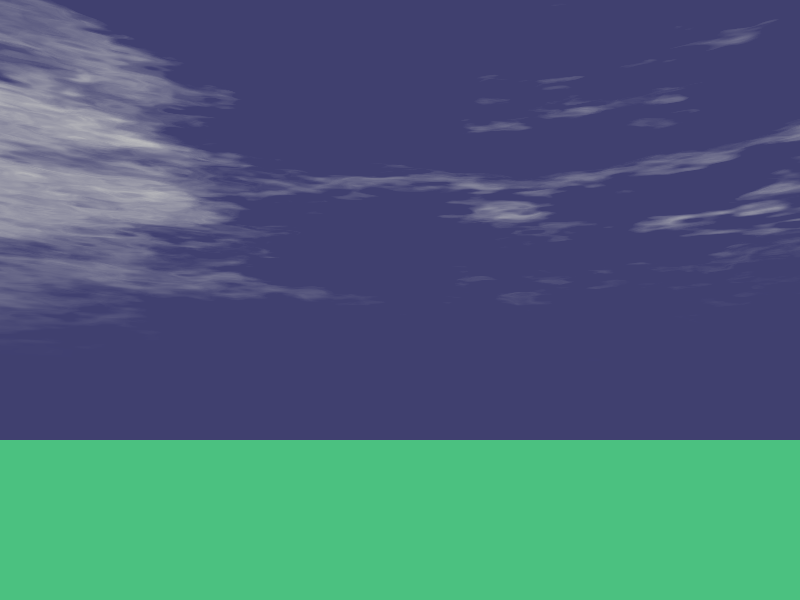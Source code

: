// Persistence Of Vision raytracer version 3.5 sample file.

global_settings { assumed_gamma 2.2 }

#include "colors.inc"
#include "skies.inc"

camera {
    location <0, 1, -100>
    up y
    right x*1.33
    direction z
    look_at <0 20 0>
    angle 57
}

light_source { <100, 100, -50> White }

sky_sphere { S_Cloud3 }
plane { y, 0 pigment { color red 0.3 green 0.75 blue 0.5} }

